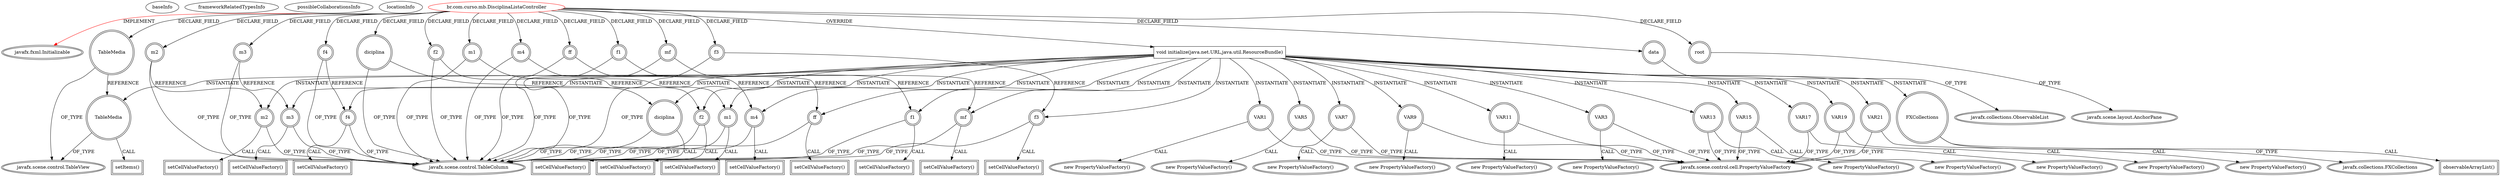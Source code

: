 digraph {
baseInfo[graphId=3526,category="extension_graph",isAnonymous=false,possibleRelation=false]
frameworkRelatedTypesInfo[0="javafx.fxml.Initializable"]
possibleCollaborationsInfo[]
locationInfo[projectName="marcelorsuzuki-curso-sistema-escolar-fx",filePath="/marcelorsuzuki-curso-sistema-escolar-fx/curso-sistema-escolar-fx-master/src/br/com/curso/mb/DisciplinaListaController.java",contextSignature="DisciplinaListaController",graphId="3526"]
0[label="br.com.curso.mb.DisciplinaListaController",vertexType="ROOT_CLIENT_CLASS_DECLARATION",isFrameworkType=false,color=red]
1[label="javafx.fxml.Initializable",vertexType="FRAMEWORK_INTERFACE_TYPE",isFrameworkType=true,peripheries=2]
2[label="TableMedia",vertexType="FIELD_DECLARATION",isFrameworkType=true,peripheries=2,shape=circle]
3[label="javafx.scene.control.TableView",vertexType="FRAMEWORK_CLASS_TYPE",isFrameworkType=true,peripheries=2]
4[label="data",vertexType="FIELD_DECLARATION",isFrameworkType=true,peripheries=2,shape=circle]
5[label="javafx.collections.ObservableList",vertexType="FRAMEWORK_INTERFACE_TYPE",isFrameworkType=true,peripheries=2]
6[label="diciplina",vertexType="FIELD_DECLARATION",isFrameworkType=true,peripheries=2,shape=circle]
7[label="javafx.scene.control.TableColumn",vertexType="FRAMEWORK_CLASS_TYPE",isFrameworkType=true,peripheries=2]
8[label="f1",vertexType="FIELD_DECLARATION",isFrameworkType=true,peripheries=2,shape=circle]
10[label="f2",vertexType="FIELD_DECLARATION",isFrameworkType=true,peripheries=2,shape=circle]
12[label="f3",vertexType="FIELD_DECLARATION",isFrameworkType=true,peripheries=2,shape=circle]
14[label="f4",vertexType="FIELD_DECLARATION",isFrameworkType=true,peripheries=2,shape=circle]
16[label="ff",vertexType="FIELD_DECLARATION",isFrameworkType=true,peripheries=2,shape=circle]
18[label="m1",vertexType="FIELD_DECLARATION",isFrameworkType=true,peripheries=2,shape=circle]
20[label="m2",vertexType="FIELD_DECLARATION",isFrameworkType=true,peripheries=2,shape=circle]
22[label="m3",vertexType="FIELD_DECLARATION",isFrameworkType=true,peripheries=2,shape=circle]
24[label="m4",vertexType="FIELD_DECLARATION",isFrameworkType=true,peripheries=2,shape=circle]
26[label="mf",vertexType="FIELD_DECLARATION",isFrameworkType=true,peripheries=2,shape=circle]
28[label="root",vertexType="FIELD_DECLARATION",isFrameworkType=true,peripheries=2,shape=circle]
29[label="javafx.scene.layout.AnchorPane",vertexType="FRAMEWORK_CLASS_TYPE",isFrameworkType=true,peripheries=2]
30[label="void initialize(java.net.URL,java.util.ResourceBundle)",vertexType="OVERRIDING_METHOD_DECLARATION",isFrameworkType=false,shape=box]
31[label="diciplina",vertexType="VARIABLE_EXPRESION",isFrameworkType=true,peripheries=2,shape=circle]
32[label="setCellValueFactory()",vertexType="INSIDE_CALL",isFrameworkType=true,peripheries=2,shape=box]
35[label="VAR1",vertexType="VARIABLE_EXPRESION",isFrameworkType=true,peripheries=2,shape=circle]
36[label="javafx.scene.control.cell.PropertyValueFactory",vertexType="FRAMEWORK_CLASS_TYPE",isFrameworkType=true,peripheries=2]
34[label="new PropertyValueFactory()",vertexType="CONSTRUCTOR_CALL",isFrameworkType=true,peripheries=2]
37[label="m1",vertexType="VARIABLE_EXPRESION",isFrameworkType=true,peripheries=2,shape=circle]
38[label="setCellValueFactory()",vertexType="INSIDE_CALL",isFrameworkType=true,peripheries=2,shape=box]
41[label="VAR3",vertexType="VARIABLE_EXPRESION",isFrameworkType=true,peripheries=2,shape=circle]
40[label="new PropertyValueFactory()",vertexType="CONSTRUCTOR_CALL",isFrameworkType=true,peripheries=2]
43[label="f1",vertexType="VARIABLE_EXPRESION",isFrameworkType=true,peripheries=2,shape=circle]
44[label="setCellValueFactory()",vertexType="INSIDE_CALL",isFrameworkType=true,peripheries=2,shape=box]
47[label="VAR5",vertexType="VARIABLE_EXPRESION",isFrameworkType=true,peripheries=2,shape=circle]
46[label="new PropertyValueFactory()",vertexType="CONSTRUCTOR_CALL",isFrameworkType=true,peripheries=2]
49[label="m2",vertexType="VARIABLE_EXPRESION",isFrameworkType=true,peripheries=2,shape=circle]
50[label="setCellValueFactory()",vertexType="INSIDE_CALL",isFrameworkType=true,peripheries=2,shape=box]
53[label="VAR7",vertexType="VARIABLE_EXPRESION",isFrameworkType=true,peripheries=2,shape=circle]
52[label="new PropertyValueFactory()",vertexType="CONSTRUCTOR_CALL",isFrameworkType=true,peripheries=2]
55[label="f2",vertexType="VARIABLE_EXPRESION",isFrameworkType=true,peripheries=2,shape=circle]
56[label="setCellValueFactory()",vertexType="INSIDE_CALL",isFrameworkType=true,peripheries=2,shape=box]
59[label="VAR9",vertexType="VARIABLE_EXPRESION",isFrameworkType=true,peripheries=2,shape=circle]
58[label="new PropertyValueFactory()",vertexType="CONSTRUCTOR_CALL",isFrameworkType=true,peripheries=2]
61[label="m3",vertexType="VARIABLE_EXPRESION",isFrameworkType=true,peripheries=2,shape=circle]
62[label="setCellValueFactory()",vertexType="INSIDE_CALL",isFrameworkType=true,peripheries=2,shape=box]
65[label="VAR11",vertexType="VARIABLE_EXPRESION",isFrameworkType=true,peripheries=2,shape=circle]
64[label="new PropertyValueFactory()",vertexType="CONSTRUCTOR_CALL",isFrameworkType=true,peripheries=2]
67[label="f3",vertexType="VARIABLE_EXPRESION",isFrameworkType=true,peripheries=2,shape=circle]
68[label="setCellValueFactory()",vertexType="INSIDE_CALL",isFrameworkType=true,peripheries=2,shape=box]
71[label="VAR13",vertexType="VARIABLE_EXPRESION",isFrameworkType=true,peripheries=2,shape=circle]
70[label="new PropertyValueFactory()",vertexType="CONSTRUCTOR_CALL",isFrameworkType=true,peripheries=2]
73[label="m4",vertexType="VARIABLE_EXPRESION",isFrameworkType=true,peripheries=2,shape=circle]
74[label="setCellValueFactory()",vertexType="INSIDE_CALL",isFrameworkType=true,peripheries=2,shape=box]
77[label="VAR15",vertexType="VARIABLE_EXPRESION",isFrameworkType=true,peripheries=2,shape=circle]
76[label="new PropertyValueFactory()",vertexType="CONSTRUCTOR_CALL",isFrameworkType=true,peripheries=2]
79[label="f4",vertexType="VARIABLE_EXPRESION",isFrameworkType=true,peripheries=2,shape=circle]
80[label="setCellValueFactory()",vertexType="INSIDE_CALL",isFrameworkType=true,peripheries=2,shape=box]
83[label="VAR17",vertexType="VARIABLE_EXPRESION",isFrameworkType=true,peripheries=2,shape=circle]
82[label="new PropertyValueFactory()",vertexType="CONSTRUCTOR_CALL",isFrameworkType=true,peripheries=2]
85[label="mf",vertexType="VARIABLE_EXPRESION",isFrameworkType=true,peripheries=2,shape=circle]
86[label="setCellValueFactory()",vertexType="INSIDE_CALL",isFrameworkType=true,peripheries=2,shape=box]
89[label="VAR19",vertexType="VARIABLE_EXPRESION",isFrameworkType=true,peripheries=2,shape=circle]
88[label="new PropertyValueFactory()",vertexType="CONSTRUCTOR_CALL",isFrameworkType=true,peripheries=2]
91[label="ff",vertexType="VARIABLE_EXPRESION",isFrameworkType=true,peripheries=2,shape=circle]
92[label="setCellValueFactory()",vertexType="INSIDE_CALL",isFrameworkType=true,peripheries=2,shape=box]
95[label="VAR21",vertexType="VARIABLE_EXPRESION",isFrameworkType=true,peripheries=2,shape=circle]
94[label="new PropertyValueFactory()",vertexType="CONSTRUCTOR_CALL",isFrameworkType=true,peripheries=2]
97[label="FXCollections",vertexType="VARIABLE_EXPRESION",isFrameworkType=true,peripheries=2,shape=circle]
99[label="javafx.collections.FXCollections",vertexType="FRAMEWORK_CLASS_TYPE",isFrameworkType=true,peripheries=2]
98[label="observableArrayList()",vertexType="INSIDE_CALL",isFrameworkType=true,peripheries=2,shape=box]
100[label="TableMedia",vertexType="VARIABLE_EXPRESION",isFrameworkType=true,peripheries=2,shape=circle]
101[label="setItems()",vertexType="INSIDE_CALL",isFrameworkType=true,peripheries=2,shape=box]
0->1[label="IMPLEMENT",color=red]
0->2[label="DECLARE_FIELD"]
2->3[label="OF_TYPE"]
0->4[label="DECLARE_FIELD"]
4->5[label="OF_TYPE"]
0->6[label="DECLARE_FIELD"]
6->7[label="OF_TYPE"]
0->8[label="DECLARE_FIELD"]
8->7[label="OF_TYPE"]
0->10[label="DECLARE_FIELD"]
10->7[label="OF_TYPE"]
0->12[label="DECLARE_FIELD"]
12->7[label="OF_TYPE"]
0->14[label="DECLARE_FIELD"]
14->7[label="OF_TYPE"]
0->16[label="DECLARE_FIELD"]
16->7[label="OF_TYPE"]
0->18[label="DECLARE_FIELD"]
18->7[label="OF_TYPE"]
0->20[label="DECLARE_FIELD"]
20->7[label="OF_TYPE"]
0->22[label="DECLARE_FIELD"]
22->7[label="OF_TYPE"]
0->24[label="DECLARE_FIELD"]
24->7[label="OF_TYPE"]
0->26[label="DECLARE_FIELD"]
26->7[label="OF_TYPE"]
0->28[label="DECLARE_FIELD"]
28->29[label="OF_TYPE"]
0->30[label="OVERRIDE"]
30->31[label="INSTANTIATE"]
6->31[label="REFERENCE"]
31->7[label="OF_TYPE"]
31->32[label="CALL"]
30->35[label="INSTANTIATE"]
35->36[label="OF_TYPE"]
35->34[label="CALL"]
30->37[label="INSTANTIATE"]
18->37[label="REFERENCE"]
37->7[label="OF_TYPE"]
37->38[label="CALL"]
30->41[label="INSTANTIATE"]
41->36[label="OF_TYPE"]
41->40[label="CALL"]
30->43[label="INSTANTIATE"]
8->43[label="REFERENCE"]
43->7[label="OF_TYPE"]
43->44[label="CALL"]
30->47[label="INSTANTIATE"]
47->36[label="OF_TYPE"]
47->46[label="CALL"]
30->49[label="INSTANTIATE"]
20->49[label="REFERENCE"]
49->7[label="OF_TYPE"]
49->50[label="CALL"]
30->53[label="INSTANTIATE"]
53->36[label="OF_TYPE"]
53->52[label="CALL"]
30->55[label="INSTANTIATE"]
10->55[label="REFERENCE"]
55->7[label="OF_TYPE"]
55->56[label="CALL"]
30->59[label="INSTANTIATE"]
59->36[label="OF_TYPE"]
59->58[label="CALL"]
30->61[label="INSTANTIATE"]
22->61[label="REFERENCE"]
61->7[label="OF_TYPE"]
61->62[label="CALL"]
30->65[label="INSTANTIATE"]
65->36[label="OF_TYPE"]
65->64[label="CALL"]
30->67[label="INSTANTIATE"]
12->67[label="REFERENCE"]
67->7[label="OF_TYPE"]
67->68[label="CALL"]
30->71[label="INSTANTIATE"]
71->36[label="OF_TYPE"]
71->70[label="CALL"]
30->73[label="INSTANTIATE"]
24->73[label="REFERENCE"]
73->7[label="OF_TYPE"]
73->74[label="CALL"]
30->77[label="INSTANTIATE"]
77->36[label="OF_TYPE"]
77->76[label="CALL"]
30->79[label="INSTANTIATE"]
14->79[label="REFERENCE"]
79->7[label="OF_TYPE"]
79->80[label="CALL"]
30->83[label="INSTANTIATE"]
83->36[label="OF_TYPE"]
83->82[label="CALL"]
30->85[label="INSTANTIATE"]
26->85[label="REFERENCE"]
85->7[label="OF_TYPE"]
85->86[label="CALL"]
30->89[label="INSTANTIATE"]
89->36[label="OF_TYPE"]
89->88[label="CALL"]
30->91[label="INSTANTIATE"]
16->91[label="REFERENCE"]
91->7[label="OF_TYPE"]
91->92[label="CALL"]
30->95[label="INSTANTIATE"]
95->36[label="OF_TYPE"]
95->94[label="CALL"]
30->97[label="INSTANTIATE"]
97->99[label="OF_TYPE"]
97->98[label="CALL"]
30->100[label="INSTANTIATE"]
2->100[label="REFERENCE"]
100->3[label="OF_TYPE"]
100->101[label="CALL"]
}
